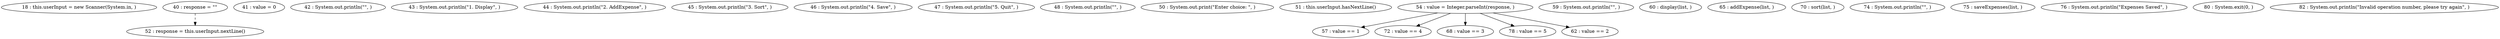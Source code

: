 digraph G {
"18 : this.userInput = new Scanner(System.in, )"
"40 : response = \"\""
"40 : response = \"\"" -> "52 : response = this.userInput.nextLine()" [style=dashed]
"41 : value = 0"
"42 : System.out.println(\"\", )"
"43 : System.out.println(\"1. Display\", )"
"44 : System.out.println(\"2. AddExpense\", )"
"45 : System.out.println(\"3. Sort\", )"
"46 : System.out.println(\"4. Save\", )"
"47 : System.out.println(\"5. Quit\", )"
"48 : System.out.println(\"\", )"
"50 : System.out.print(\"Enter choice: \", )"
"51 : this.userInput.hasNextLine()"
"52 : response = this.userInput.nextLine()"
"54 : value = Integer.parseInt(response, )"
"54 : value = Integer.parseInt(response, )" -> "57 : value == 1"
"54 : value = Integer.parseInt(response, )" -> "72 : value == 4"
"54 : value = Integer.parseInt(response, )" -> "68 : value == 3"
"54 : value = Integer.parseInt(response, )" -> "78 : value == 5"
"54 : value = Integer.parseInt(response, )" -> "62 : value == 2"
"57 : value == 1"
"59 : System.out.println(\"\", )"
"60 : display(list, )"
"62 : value == 2"
"65 : addExpense(list, )"
"68 : value == 3"
"70 : sort(list, )"
"72 : value == 4"
"74 : System.out.println(\"\", )"
"75 : saveExpenses(list, )"
"76 : System.out.println(\"Expenses Saved\", )"
"78 : value == 5"
"80 : System.exit(0, )"
"82 : System.out.println(\"Invalid operation number, please try again\", )"
}